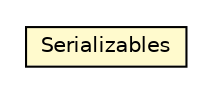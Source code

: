 #!/usr/local/bin/dot
#
# Class diagram 
# Generated by UMLGraph version R5_6-24-gf6e263 (http://www.umlgraph.org/)
#

digraph G {
	edge [fontname="Helvetica",fontsize=10,labelfontname="Helvetica",labelfontsize=10];
	node [fontname="Helvetica",fontsize=10,shape=plaintext];
	nodesep=0.25;
	ranksep=0.5;
	// io.werval.util.Serializables
	c33476 [label=<<table title="io.werval.util.Serializables" border="0" cellborder="1" cellspacing="0" cellpadding="2" port="p" bgcolor="lemonChiffon" href="./Serializables.html">
		<tr><td><table border="0" cellspacing="0" cellpadding="1">
<tr><td align="center" balign="center"> Serializables </td></tr>
		</table></td></tr>
		</table>>, URL="./Serializables.html", fontname="Helvetica", fontcolor="black", fontsize=10.0];
}

